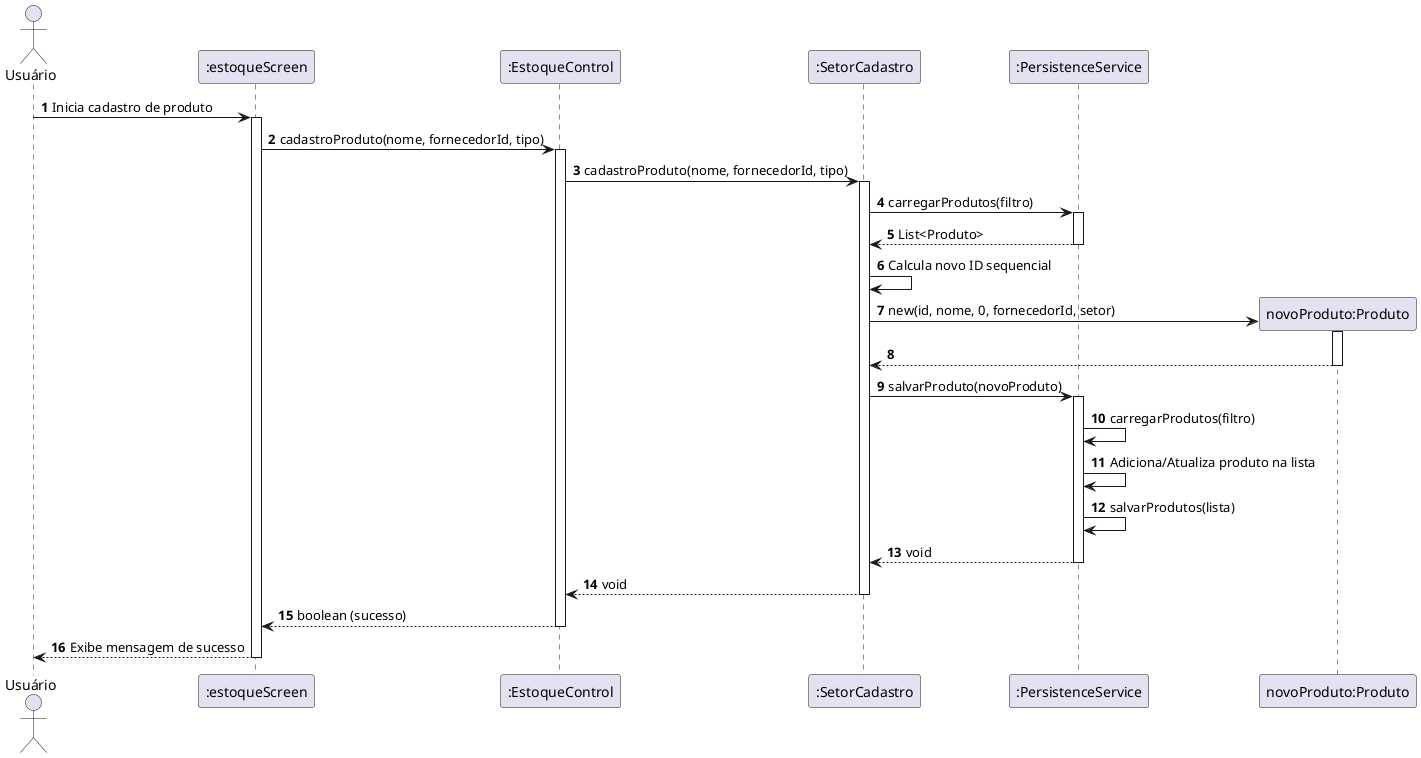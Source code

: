 @startuml CadastroProduto
actor Usuário
participant ":estoqueScreen" as Screen
participant ":EstoqueControl" as Control
participant ":SetorCadastro" as Setor
participant ":PersistenceService" as Persistence
participant "novoProduto:Produto" as Produto

autonumber

Usuário -> Screen: Inicia cadastro de produto
activate Screen

Screen -> Control: cadastroProduto(nome, fornecedorId, tipo)
activate Control

Control -> Setor: cadastroProduto(nome, fornecedorId, tipo)
activate Setor

Setor -> Persistence: carregarProdutos(filtro)
activate Persistence
Persistence --> Setor: List<Produto>
deactivate Persistence

Setor -> Setor: Calcula novo ID sequencial

create Produto
Setor -> Produto: new(id, nome, 0, fornecedorId, setor)
activate Produto
Produto --> Setor
deactivate Produto

Setor -> Persistence: salvarProduto(novoProduto)
activate Persistence

Persistence -> Persistence: carregarProdutos(filtro)
Persistence -> Persistence: Adiciona/Atualiza produto na lista
Persistence -> Persistence: salvarProdutos(lista)
Persistence --> Setor: void
deactivate Persistence

Setor --> Control: void
deactivate Setor

Control --> Screen: boolean (sucesso)
deactivate Control

Screen --> Usuário: Exibe mensagem de sucesso
deactivate Screen

@enduml